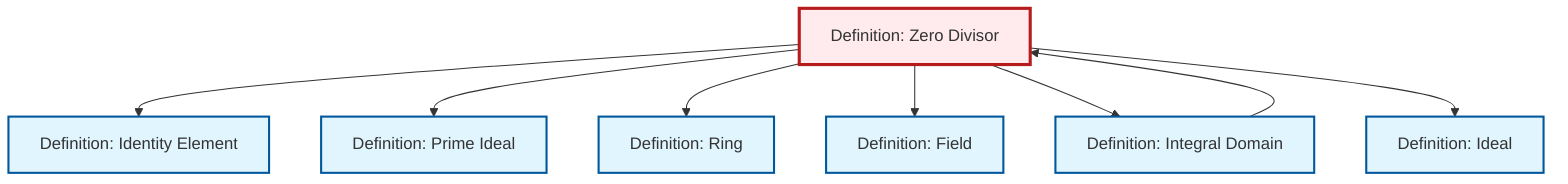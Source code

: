 graph TD
    classDef definition fill:#e1f5fe,stroke:#01579b,stroke-width:2px
    classDef theorem fill:#f3e5f5,stroke:#4a148c,stroke-width:2px
    classDef axiom fill:#fff3e0,stroke:#e65100,stroke-width:2px
    classDef example fill:#e8f5e9,stroke:#1b5e20,stroke-width:2px
    classDef current fill:#ffebee,stroke:#b71c1c,stroke-width:3px
    def-ring["Definition: Ring"]:::definition
    def-prime-ideal["Definition: Prime Ideal"]:::definition
    def-zero-divisor["Definition: Zero Divisor"]:::definition
    def-ideal["Definition: Ideal"]:::definition
    def-field["Definition: Field"]:::definition
    def-integral-domain["Definition: Integral Domain"]:::definition
    def-identity-element["Definition: Identity Element"]:::definition
    def-zero-divisor --> def-identity-element
    def-zero-divisor --> def-prime-ideal
    def-integral-domain --> def-zero-divisor
    def-zero-divisor --> def-ring
    def-zero-divisor --> def-field
    def-zero-divisor --> def-integral-domain
    def-zero-divisor --> def-ideal
    class def-zero-divisor current